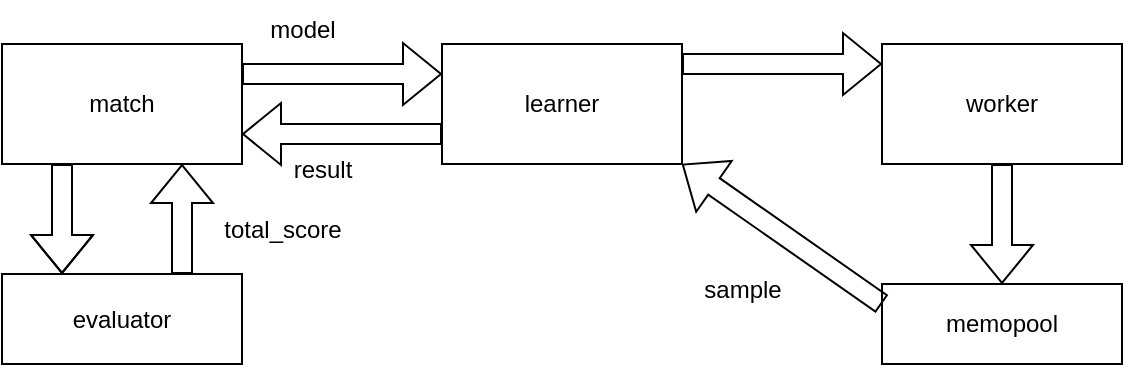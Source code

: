 <mxfile version="21.2.1" type="github">
  <diagram name="第 1 页" id="AzKXNJrrpgcVqyzodIDA">
    <mxGraphModel dx="794" dy="1677" grid="1" gridSize="10" guides="1" tooltips="1" connect="1" arrows="1" fold="1" page="1" pageScale="1" pageWidth="827" pageHeight="1169" math="0" shadow="0">
      <root>
        <mxCell id="0" />
        <mxCell id="1" parent="0" />
        <mxCell id="y5HtUNEaMAZkRe2s864k-1" value="match" style="rounded=0;whiteSpace=wrap;html=1;" vertex="1" parent="1">
          <mxGeometry x="110" y="-390" width="120" height="60" as="geometry" />
        </mxCell>
        <mxCell id="y5HtUNEaMAZkRe2s864k-2" value="learner" style="rounded=0;whiteSpace=wrap;html=1;" vertex="1" parent="1">
          <mxGeometry x="330" y="-390" width="120" height="60" as="geometry" />
        </mxCell>
        <mxCell id="y5HtUNEaMAZkRe2s864k-3" value="worker" style="rounded=0;whiteSpace=wrap;html=1;" vertex="1" parent="1">
          <mxGeometry x="550" y="-390" width="120" height="60" as="geometry" />
        </mxCell>
        <mxCell id="y5HtUNEaMAZkRe2s864k-4" value="" style="shape=flexArrow;endArrow=classic;html=1;rounded=0;exitX=1;exitY=0.25;exitDx=0;exitDy=0;" edge="1" parent="1" source="y5HtUNEaMAZkRe2s864k-1">
          <mxGeometry width="50" height="50" relative="1" as="geometry">
            <mxPoint x="230" y="-380" as="sourcePoint" />
            <mxPoint x="330" y="-375" as="targetPoint" />
            <Array as="points" />
          </mxGeometry>
        </mxCell>
        <mxCell id="y5HtUNEaMAZkRe2s864k-6" value="" style="shape=flexArrow;endArrow=classic;html=1;rounded=0;entryX=1;entryY=0.75;entryDx=0;entryDy=0;exitX=0;exitY=0.75;exitDx=0;exitDy=0;" edge="1" parent="1" source="y5HtUNEaMAZkRe2s864k-2" target="y5HtUNEaMAZkRe2s864k-1">
          <mxGeometry width="50" height="50" relative="1" as="geometry">
            <mxPoint x="270" y="-290" as="sourcePoint" />
            <mxPoint x="320" y="-340" as="targetPoint" />
          </mxGeometry>
        </mxCell>
        <mxCell id="y5HtUNEaMAZkRe2s864k-7" value="" style="shape=flexArrow;endArrow=classic;html=1;rounded=0;" edge="1" parent="1">
          <mxGeometry width="50" height="50" relative="1" as="geometry">
            <mxPoint x="450" y="-380" as="sourcePoint" />
            <mxPoint x="550" y="-380" as="targetPoint" />
          </mxGeometry>
        </mxCell>
        <mxCell id="y5HtUNEaMAZkRe2s864k-9" value="model" style="text;html=1;align=center;verticalAlign=middle;resizable=0;points=[];autosize=1;strokeColor=none;fillColor=none;" vertex="1" parent="1">
          <mxGeometry x="230" y="-412" width="60" height="30" as="geometry" />
        </mxCell>
        <mxCell id="y5HtUNEaMAZkRe2s864k-10" value="result" style="text;html=1;align=center;verticalAlign=middle;resizable=0;points=[];autosize=1;strokeColor=none;fillColor=none;" vertex="1" parent="1">
          <mxGeometry x="245" y="-342" width="50" height="30" as="geometry" />
        </mxCell>
        <mxCell id="y5HtUNEaMAZkRe2s864k-11" value="memopool" style="rounded=0;whiteSpace=wrap;html=1;" vertex="1" parent="1">
          <mxGeometry x="550" y="-270" width="120" height="40" as="geometry" />
        </mxCell>
        <mxCell id="y5HtUNEaMAZkRe2s864k-12" value="" style="shape=flexArrow;endArrow=classic;html=1;rounded=0;entryX=0.5;entryY=0;entryDx=0;entryDy=0;" edge="1" parent="1" target="y5HtUNEaMAZkRe2s864k-11">
          <mxGeometry width="50" height="50" relative="1" as="geometry">
            <mxPoint x="610" y="-330" as="sourcePoint" />
            <mxPoint x="660" y="-380" as="targetPoint" />
          </mxGeometry>
        </mxCell>
        <mxCell id="y5HtUNEaMAZkRe2s864k-13" value="" style="shape=flexArrow;endArrow=classic;html=1;rounded=0;entryX=1;entryY=1;entryDx=0;entryDy=0;exitX=0;exitY=0.25;exitDx=0;exitDy=0;" edge="1" parent="1" source="y5HtUNEaMAZkRe2s864k-11" target="y5HtUNEaMAZkRe2s864k-2">
          <mxGeometry width="50" height="50" relative="1" as="geometry">
            <mxPoint x="540" y="-250" as="sourcePoint" />
            <mxPoint x="590" y="-300" as="targetPoint" />
          </mxGeometry>
        </mxCell>
        <mxCell id="y5HtUNEaMAZkRe2s864k-14" value="sample&lt;br&gt;" style="text;html=1;align=center;verticalAlign=middle;resizable=0;points=[];autosize=1;strokeColor=none;fillColor=none;" vertex="1" parent="1">
          <mxGeometry x="450" y="-282" width="60" height="30" as="geometry" />
        </mxCell>
        <mxCell id="y5HtUNEaMAZkRe2s864k-15" value="evaluator" style="rounded=0;whiteSpace=wrap;html=1;" vertex="1" parent="1">
          <mxGeometry x="110" y="-275" width="120" height="45" as="geometry" />
        </mxCell>
        <mxCell id="y5HtUNEaMAZkRe2s864k-16" value="" style="shape=flexArrow;endArrow=classic;html=1;rounded=0;exitX=0.25;exitY=1;exitDx=0;exitDy=0;entryX=0.25;entryY=0;entryDx=0;entryDy=0;" edge="1" parent="1" source="y5HtUNEaMAZkRe2s864k-1" target="y5HtUNEaMAZkRe2s864k-15">
          <mxGeometry width="50" height="50" relative="1" as="geometry">
            <mxPoint x="170" y="-330" as="sourcePoint" />
            <mxPoint x="210" y="-380" as="targetPoint" />
            <Array as="points">
              <mxPoint x="140" y="-310" />
            </Array>
          </mxGeometry>
        </mxCell>
        <mxCell id="y5HtUNEaMAZkRe2s864k-18" value="" style="shape=flexArrow;endArrow=classic;html=1;rounded=0;entryX=0.75;entryY=1;entryDx=0;entryDy=0;exitX=0.75;exitY=0;exitDx=0;exitDy=0;" edge="1" parent="1" source="y5HtUNEaMAZkRe2s864k-15" target="y5HtUNEaMAZkRe2s864k-1">
          <mxGeometry width="50" height="50" relative="1" as="geometry">
            <mxPoint x="190" y="-270" as="sourcePoint" />
            <mxPoint x="240" y="-320" as="targetPoint" />
          </mxGeometry>
        </mxCell>
        <mxCell id="y5HtUNEaMAZkRe2s864k-19" value="total_score" style="text;html=1;align=center;verticalAlign=middle;resizable=0;points=[];autosize=1;strokeColor=none;fillColor=none;" vertex="1" parent="1">
          <mxGeometry x="210" y="-312" width="80" height="30" as="geometry" />
        </mxCell>
      </root>
    </mxGraphModel>
  </diagram>
</mxfile>
